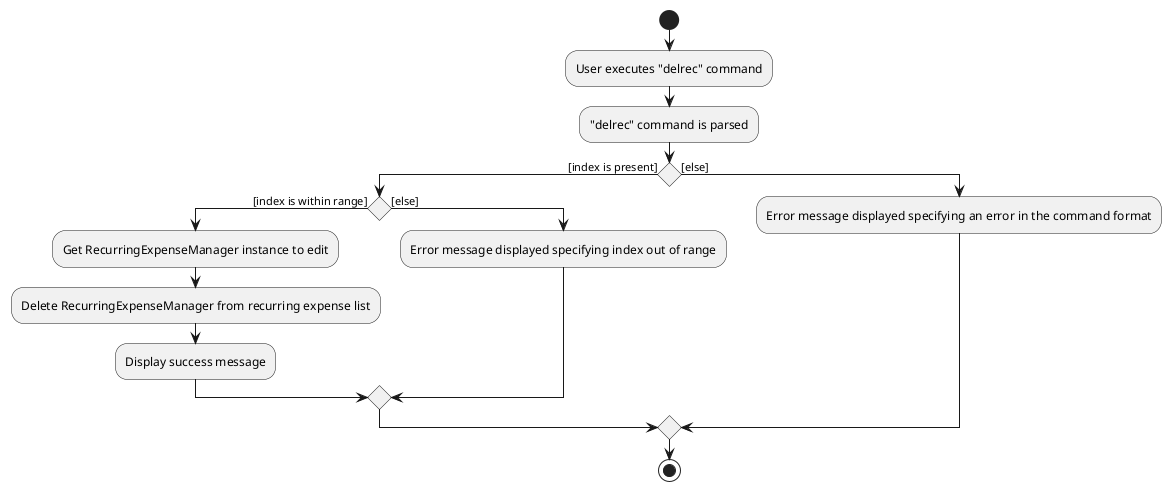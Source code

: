 @startuml
start
:User executes "delrec" command;
:"delrec" command is parsed;

if () then ([index is present])
    if () then ([index is within range])
        :Get RecurringExpenseManager instance to edit;
        :Delete RecurringExpenseManager from recurring expense list;
        :Display success message;
    else ([else])
        :Error message displayed specifying index out of range;
    endif;
else ([else])
    :Error message displayed specifying an error in the command format;
endif
stop
@enduml
